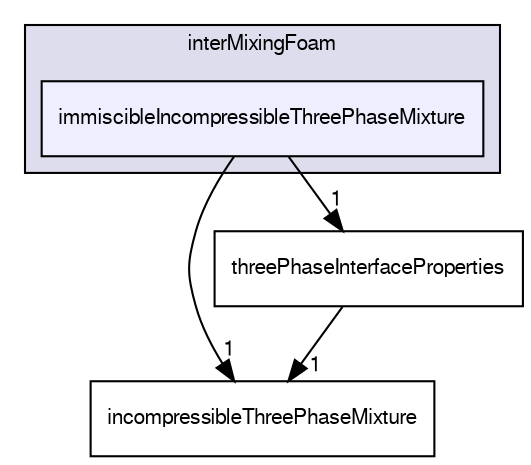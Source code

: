 digraph "applications/solvers/multiphase/interFoam/interMixingFoam/immiscibleIncompressibleThreePhaseMixture" {
  bgcolor=transparent;
  compound=true
  node [ fontsize="10", fontname="FreeSans"];
  edge [ labelfontsize="10", labelfontname="FreeSans"];
  subgraph clusterdir_011fa2c206d871c34274e95e94b6d3f0 {
    graph [ bgcolor="#ddddee", pencolor="black", label="interMixingFoam" fontname="FreeSans", fontsize="10", URL="dir_011fa2c206d871c34274e95e94b6d3f0.html"]
  dir_a8cb270b8e0465a49a6ee7d487836ab6 [shape=box, label="immiscibleIncompressibleThreePhaseMixture", style="filled", fillcolor="#eeeeff", pencolor="black", URL="dir_a8cb270b8e0465a49a6ee7d487836ab6.html"];
  }
  dir_739f0f82caf86bc6717e811a1995f7e5 [shape=box label="incompressibleThreePhaseMixture" URL="dir_739f0f82caf86bc6717e811a1995f7e5.html"];
  dir_6d13952641fb818872efe65013d54c93 [shape=box label="threePhaseInterfaceProperties" URL="dir_6d13952641fb818872efe65013d54c93.html"];
  dir_a8cb270b8e0465a49a6ee7d487836ab6->dir_739f0f82caf86bc6717e811a1995f7e5 [headlabel="1", labeldistance=1.5 headhref="dir_000153_000154.html"];
  dir_a8cb270b8e0465a49a6ee7d487836ab6->dir_6d13952641fb818872efe65013d54c93 [headlabel="1", labeldistance=1.5 headhref="dir_000153_000155.html"];
  dir_6d13952641fb818872efe65013d54c93->dir_739f0f82caf86bc6717e811a1995f7e5 [headlabel="1", labeldistance=1.5 headhref="dir_000155_000154.html"];
}
